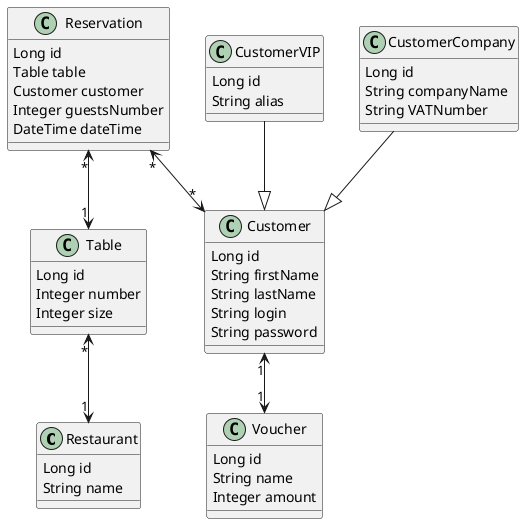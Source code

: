 @startuml

class Restaurant{
	Long id
	String name
}

class Table{
	Long id
	Integer number
	Integer size
}

class Reservation{
	Long id
	Table table
	Customer customer
	Integer guestsNumber
	DateTime dateTime
}

class Customer{
	Long id
	String firstName
	String lastName
	String login
	String password
}

class CustomerVIP{
	Long id
	String alias
}

class CustomerCompany{
	Long id
	String companyName
	String VATNumber
}

class Voucher{
	Long id
	String name
	Integer amount
}

Table "*"<-->"1" Restaurant
Reservation "*"<-->"1" Table
Reservation "*"<-->"*" Customer
Customer "1"<-->"1" Voucher
CustomerCompany --|> Customer
CustomerVIP --|> Customer

@enduml
